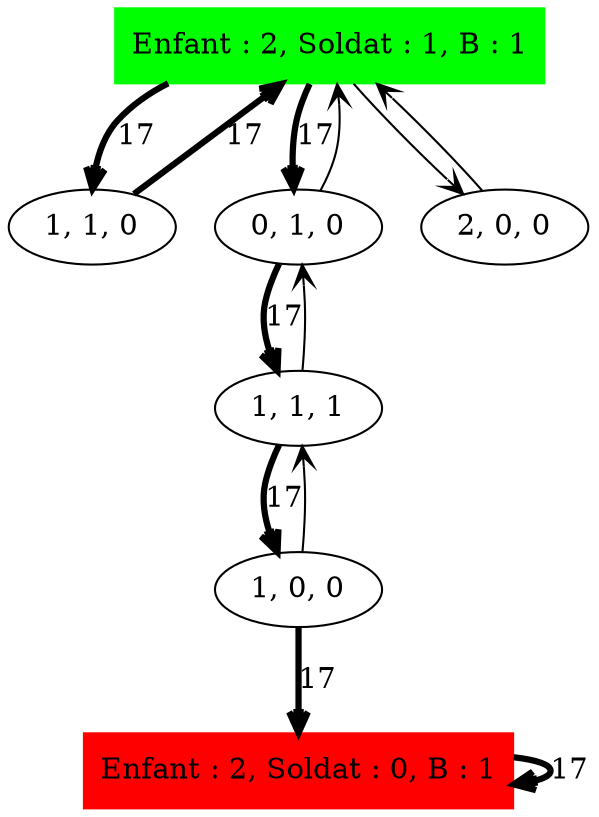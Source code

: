 digraph Soldat_Sol_ {
	initial [label="Enfant : 2, Soldat : 1, B : 1" color=green shape=box style=filled]
	final [label="Enfant : 2, Soldat : 0, B : 1" color=red shape=box style=filled]
	initial -> "1, 1, 0" [label=17 arrowhead=open penwidth=3]
	initial -> "0, 1, 0" [label=17 arrowhead=open penwidth=3]
	initial -> "2, 0, 0" [arrowhead=open]
	"2, 0, 0" -> initial [arrowhead=open]
	"0, 1, 0" -> "1, 1, 1" [label=17 arrowhead=open penwidth=3]
	"0, 1, 0" -> initial [arrowhead=open]
	"1, 1, 1" -> "0, 1, 0" [arrowhead=open]
	"1, 1, 1" -> "1, 0, 0" [label=17 arrowhead=open penwidth=3]
	"1, 0, 0" -> final [label=17 arrowhead=open penwidth=3]
	"1, 0, 0" -> "1, 1, 1" [arrowhead=open]
	final -> final [label=17 arrowhead=open penwidth=3]
	"1, 1, 0" -> initial [label=17 arrowhead=open penwidth=3]
}
